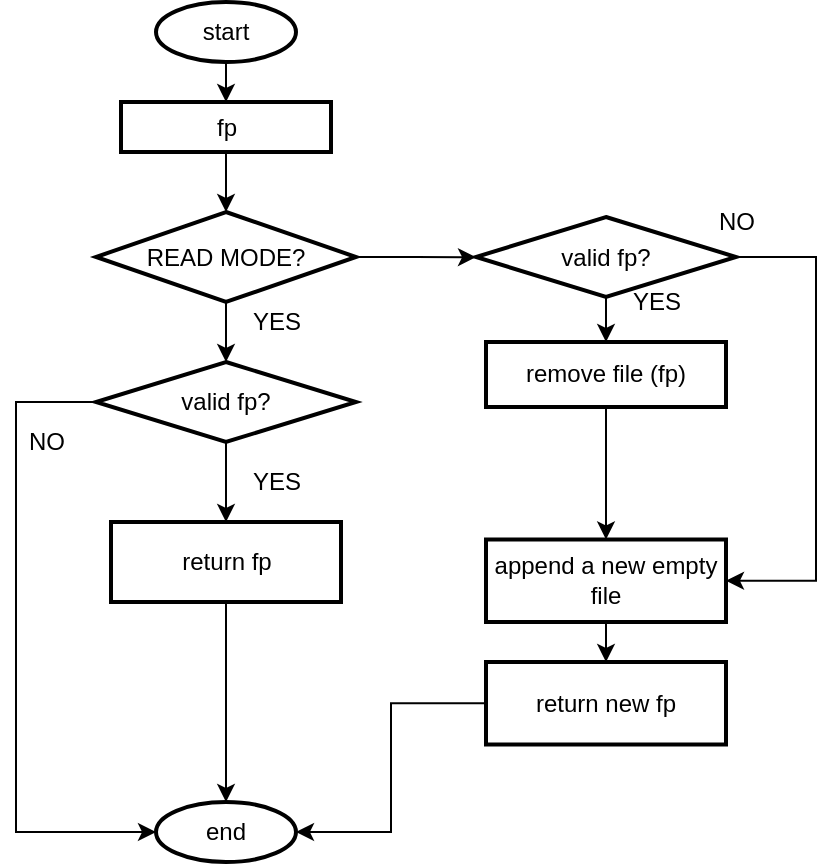 <mxfile version="15.7.3" type="device"><diagram id="_Vb0sTgs35UW8wvjLYZ_" name="第 1 页"><mxGraphModel dx="946" dy="624" grid="1" gridSize="10" guides="1" tooltips="1" connect="1" arrows="1" fold="1" page="1" pageScale="1" pageWidth="827" pageHeight="1169" math="0" shadow="0"><root><mxCell id="0"/><mxCell id="1" parent="0"/><mxCell id="x0ZP2HCim-O-0yYSL39g-9" value="" style="edgeStyle=orthogonalEdgeStyle;rounded=0;orthogonalLoop=1;jettySize=auto;html=1;" edge="1" parent="1" source="x0ZP2HCim-O-0yYSL39g-1" target="x0ZP2HCim-O-0yYSL39g-8"><mxGeometry relative="1" as="geometry"/></mxCell><mxCell id="x0ZP2HCim-O-0yYSL39g-1" value="start" style="strokeWidth=2;html=1;shape=mxgraph.flowchart.start_2;whiteSpace=wrap;" vertex="1" parent="1"><mxGeometry x="390" y="90" width="70" height="30" as="geometry"/></mxCell><mxCell id="x0ZP2HCim-O-0yYSL39g-2" value="end" style="strokeWidth=2;html=1;shape=mxgraph.flowchart.start_2;whiteSpace=wrap;" vertex="1" parent="1"><mxGeometry x="390" y="490" width="70" height="30" as="geometry"/></mxCell><mxCell id="x0ZP2HCim-O-0yYSL39g-6" value="" style="edgeStyle=orthogonalEdgeStyle;rounded=0;orthogonalLoop=1;jettySize=auto;html=1;" edge="1" parent="1" source="x0ZP2HCim-O-0yYSL39g-3"><mxGeometry relative="1" as="geometry"><mxPoint x="425" y="270" as="targetPoint"/></mxGeometry></mxCell><mxCell id="x0ZP2HCim-O-0yYSL39g-20" value="" style="edgeStyle=orthogonalEdgeStyle;rounded=0;orthogonalLoop=1;jettySize=auto;html=1;" edge="1" parent="1" source="x0ZP2HCim-O-0yYSL39g-3"><mxGeometry relative="1" as="geometry"><mxPoint x="550" y="217.6" as="targetPoint"/></mxGeometry></mxCell><mxCell id="x0ZP2HCim-O-0yYSL39g-3" value="READ MODE?" style="rhombus;whiteSpace=wrap;html=1;strokeWidth=2;" vertex="1" parent="1"><mxGeometry x="360" y="195" width="130" height="45" as="geometry"/></mxCell><mxCell id="x0ZP2HCim-O-0yYSL39g-7" value="YES" style="text;html=1;align=center;verticalAlign=middle;resizable=0;points=[];autosize=1;strokeColor=none;fillColor=none;" vertex="1" parent="1"><mxGeometry x="430" y="240" width="40" height="20" as="geometry"/></mxCell><mxCell id="x0ZP2HCim-O-0yYSL39g-17" style="edgeStyle=orthogonalEdgeStyle;rounded=0;orthogonalLoop=1;jettySize=auto;html=1;exitX=0.5;exitY=1;exitDx=0;exitDy=0;entryX=0.5;entryY=0;entryDx=0;entryDy=0;" edge="1" parent="1" source="x0ZP2HCim-O-0yYSL39g-8" target="x0ZP2HCim-O-0yYSL39g-3"><mxGeometry relative="1" as="geometry"/></mxCell><mxCell id="x0ZP2HCim-O-0yYSL39g-8" value="fp" style="whiteSpace=wrap;html=1;strokeWidth=2;" vertex="1" parent="1"><mxGeometry x="372.5" y="140" width="105" height="25" as="geometry"/></mxCell><mxCell id="x0ZP2HCim-O-0yYSL39g-14" value="" style="edgeStyle=orthogonalEdgeStyle;rounded=0;orthogonalLoop=1;jettySize=auto;html=1;" edge="1" parent="1" source="x0ZP2HCim-O-0yYSL39g-10" target="x0ZP2HCim-O-0yYSL39g-13"><mxGeometry relative="1" as="geometry"/></mxCell><mxCell id="x0ZP2HCim-O-0yYSL39g-15" style="edgeStyle=orthogonalEdgeStyle;rounded=0;orthogonalLoop=1;jettySize=auto;html=1;entryX=0;entryY=0.5;entryDx=0;entryDy=0;entryPerimeter=0;" edge="1" parent="1" source="x0ZP2HCim-O-0yYSL39g-10" target="x0ZP2HCim-O-0yYSL39g-2"><mxGeometry relative="1" as="geometry"><Array as="points"><mxPoint x="320" y="290"/><mxPoint x="320" y="505"/></Array></mxGeometry></mxCell><mxCell id="x0ZP2HCim-O-0yYSL39g-10" value="valid fp?" style="rhombus;whiteSpace=wrap;html=1;strokeWidth=2;" vertex="1" parent="1"><mxGeometry x="360" y="270" width="130" height="40" as="geometry"/></mxCell><mxCell id="x0ZP2HCim-O-0yYSL39g-12" value="YES" style="text;html=1;align=center;verticalAlign=middle;resizable=0;points=[];autosize=1;strokeColor=none;fillColor=none;" vertex="1" parent="1"><mxGeometry x="430" y="320" width="40" height="20" as="geometry"/></mxCell><mxCell id="x0ZP2HCim-O-0yYSL39g-31" style="edgeStyle=orthogonalEdgeStyle;rounded=0;orthogonalLoop=1;jettySize=auto;html=1;entryX=0.5;entryY=0;entryDx=0;entryDy=0;entryPerimeter=0;" edge="1" parent="1" source="x0ZP2HCim-O-0yYSL39g-13" target="x0ZP2HCim-O-0yYSL39g-2"><mxGeometry relative="1" as="geometry"/></mxCell><mxCell id="x0ZP2HCim-O-0yYSL39g-13" value="return fp" style="whiteSpace=wrap;html=1;strokeWidth=2;" vertex="1" parent="1"><mxGeometry x="367.5" y="350" width="115" height="40" as="geometry"/></mxCell><mxCell id="x0ZP2HCim-O-0yYSL39g-16" value="NO" style="text;html=1;align=center;verticalAlign=middle;resizable=0;points=[];autosize=1;strokeColor=none;fillColor=none;" vertex="1" parent="1"><mxGeometry x="320" y="300" width="30" height="20" as="geometry"/></mxCell><mxCell id="x0ZP2HCim-O-0yYSL39g-23" value="" style="edgeStyle=orthogonalEdgeStyle;rounded=0;orthogonalLoop=1;jettySize=auto;html=1;entryX=1;entryY=0.5;entryDx=0;entryDy=0;" edge="1" parent="1" source="x0ZP2HCim-O-0yYSL39g-21" target="x0ZP2HCim-O-0yYSL39g-26"><mxGeometry relative="1" as="geometry"><mxPoint x="765" y="217.5" as="targetPoint"/><Array as="points"><mxPoint x="720" y="218"/><mxPoint x="720" y="379"/></Array></mxGeometry></mxCell><mxCell id="x0ZP2HCim-O-0yYSL39g-25" value="" style="edgeStyle=orthogonalEdgeStyle;rounded=0;orthogonalLoop=1;jettySize=auto;html=1;" edge="1" parent="1" source="x0ZP2HCim-O-0yYSL39g-21" target="x0ZP2HCim-O-0yYSL39g-24"><mxGeometry relative="1" as="geometry"/></mxCell><mxCell id="x0ZP2HCim-O-0yYSL39g-21" value="valid fp?" style="rhombus;whiteSpace=wrap;html=1;strokeWidth=2;" vertex="1" parent="1"><mxGeometry x="550" y="197.5" width="130" height="40" as="geometry"/></mxCell><mxCell id="x0ZP2HCim-O-0yYSL39g-27" value="" style="edgeStyle=orthogonalEdgeStyle;rounded=0;orthogonalLoop=1;jettySize=auto;html=1;" edge="1" parent="1" source="x0ZP2HCim-O-0yYSL39g-24" target="x0ZP2HCim-O-0yYSL39g-26"><mxGeometry relative="1" as="geometry"/></mxCell><mxCell id="x0ZP2HCim-O-0yYSL39g-24" value="remove file (fp)" style="whiteSpace=wrap;html=1;strokeWidth=2;" vertex="1" parent="1"><mxGeometry x="555" y="260" width="120" height="32.5" as="geometry"/></mxCell><mxCell id="x0ZP2HCim-O-0yYSL39g-29" value="" style="edgeStyle=orthogonalEdgeStyle;rounded=0;orthogonalLoop=1;jettySize=auto;html=1;" edge="1" parent="1" source="x0ZP2HCim-O-0yYSL39g-26" target="x0ZP2HCim-O-0yYSL39g-28"><mxGeometry relative="1" as="geometry"/></mxCell><mxCell id="x0ZP2HCim-O-0yYSL39g-26" value="append a new empty file" style="whiteSpace=wrap;html=1;strokeWidth=2;" vertex="1" parent="1"><mxGeometry x="555" y="358.75" width="120" height="41.25" as="geometry"/></mxCell><mxCell id="x0ZP2HCim-O-0yYSL39g-30" style="edgeStyle=orthogonalEdgeStyle;rounded=0;orthogonalLoop=1;jettySize=auto;html=1;entryX=1;entryY=0.5;entryDx=0;entryDy=0;entryPerimeter=0;" edge="1" parent="1" source="x0ZP2HCim-O-0yYSL39g-28" target="x0ZP2HCim-O-0yYSL39g-2"><mxGeometry relative="1" as="geometry"/></mxCell><mxCell id="x0ZP2HCim-O-0yYSL39g-28" value="return new fp" style="whiteSpace=wrap;html=1;strokeWidth=2;" vertex="1" parent="1"><mxGeometry x="555" y="420" width="120" height="41.25" as="geometry"/></mxCell><mxCell id="x0ZP2HCim-O-0yYSL39g-32" value="YES" style="text;html=1;align=center;verticalAlign=middle;resizable=0;points=[];autosize=1;strokeColor=none;fillColor=none;" vertex="1" parent="1"><mxGeometry x="620" y="230" width="40" height="20" as="geometry"/></mxCell><mxCell id="x0ZP2HCim-O-0yYSL39g-33" value="NO" style="text;html=1;align=center;verticalAlign=middle;resizable=0;points=[];autosize=1;strokeColor=none;fillColor=none;" vertex="1" parent="1"><mxGeometry x="665" y="190" width="30" height="20" as="geometry"/></mxCell></root></mxGraphModel></diagram></mxfile>